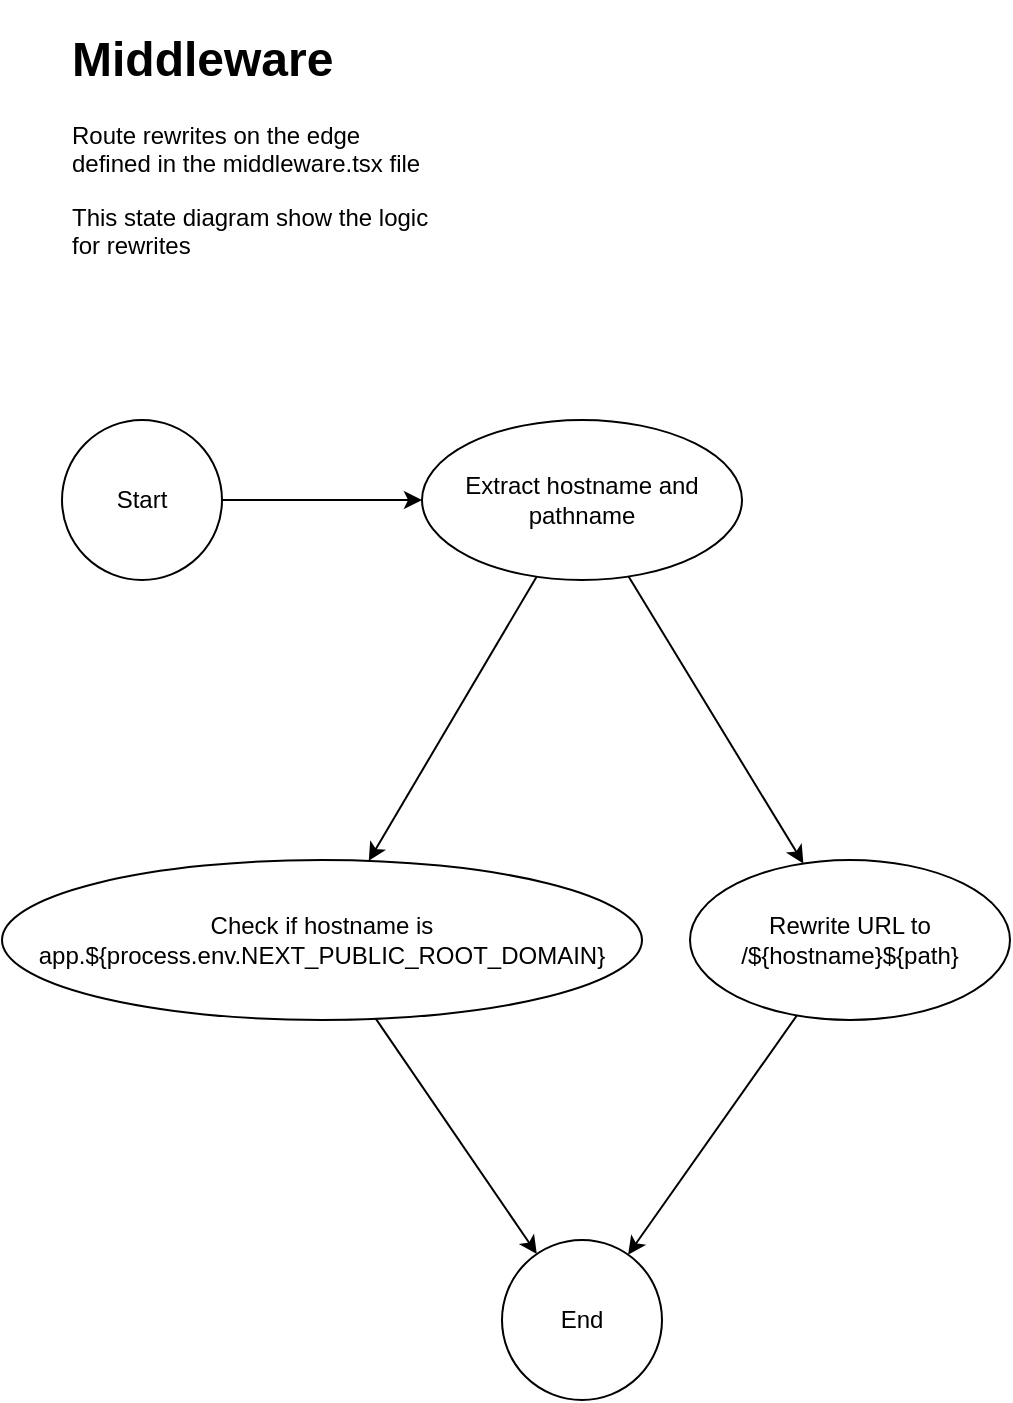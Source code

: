 <mxfile>
    <diagram id="ZDbBwPxnL_9HnmGhaXmT" name="Page-1">
        <mxGraphModel dx="1910" dy="1667" grid="1" gridSize="10" guides="1" tooltips="1" connect="1" arrows="1" fold="1" page="1" pageScale="1" pageWidth="827" pageHeight="1169" math="0" shadow="0">
            <root>
                <mxCell id="0"/>
                <mxCell id="1" parent="0"/>
                <mxCell id="2" value="Start" style="ellipse;whiteSpace=wrap;html=1;" vertex="1" parent="1">
                    <mxGeometry x="20" y="20" width="80" height="80" as="geometry"/>
                </mxCell>
                <mxCell id="3" value="Extract hostname and pathname" style="ellipse;whiteSpace=wrap;html=1;" vertex="1" parent="1">
                    <mxGeometry x="200" y="20" width="160" height="80" as="geometry"/>
                </mxCell>
                <mxCell id="4" value="Check if hostname is app.${process.env.NEXT_PUBLIC_ROOT_DOMAIN}" style="ellipse;whiteSpace=wrap;html=1;" vertex="1" parent="1">
                    <mxGeometry x="-10" y="240" width="320" height="80" as="geometry"/>
                </mxCell>
                <mxCell id="5" value="Rewrite URL to /${hostname}${path}" style="ellipse;whiteSpace=wrap;html=1;" vertex="1" parent="1">
                    <mxGeometry x="334" y="240" width="160" height="80" as="geometry"/>
                </mxCell>
                <mxCell id="6" value="End" style="ellipse;whiteSpace=wrap;html=1;" vertex="1" parent="1">
                    <mxGeometry x="240" y="430" width="80" height="80" as="geometry"/>
                </mxCell>
                <mxCell id="7" value="" edge="1" parent="1" source="2" target="3">
                    <mxGeometry relative="1" as="geometry"/>
                </mxCell>
                <mxCell id="8" value="" edge="1" parent="1" source="3" target="4">
                    <mxGeometry relative="1" as="geometry"/>
                </mxCell>
                <mxCell id="9" value="" edge="1" parent="1" source="3" target="5">
                    <mxGeometry relative="1" as="geometry"/>
                </mxCell>
                <mxCell id="10" value="" edge="1" parent="1" source="4" target="6">
                    <mxGeometry relative="1" as="geometry"/>
                </mxCell>
                <mxCell id="11" value="" edge="1" parent="1" source="5" target="6">
                    <mxGeometry relative="1" as="geometry"/>
                </mxCell>
                <mxCell id="12" value="&lt;h1&gt;Middleware&lt;/h1&gt;&lt;p&gt;Route rewrites on the edge defined in the middleware.tsx file&lt;/p&gt;&lt;p&gt;This state diagram show the logic for rewrites&lt;/p&gt;" style="text;html=1;strokeColor=none;fillColor=none;spacing=5;spacingTop=-20;whiteSpace=wrap;overflow=hidden;rounded=0;" vertex="1" parent="1">
                    <mxGeometry x="20" y="-180" width="190" height="120" as="geometry"/>
                </mxCell>
            </root>
        </mxGraphModel>
    </diagram>
</mxfile>
